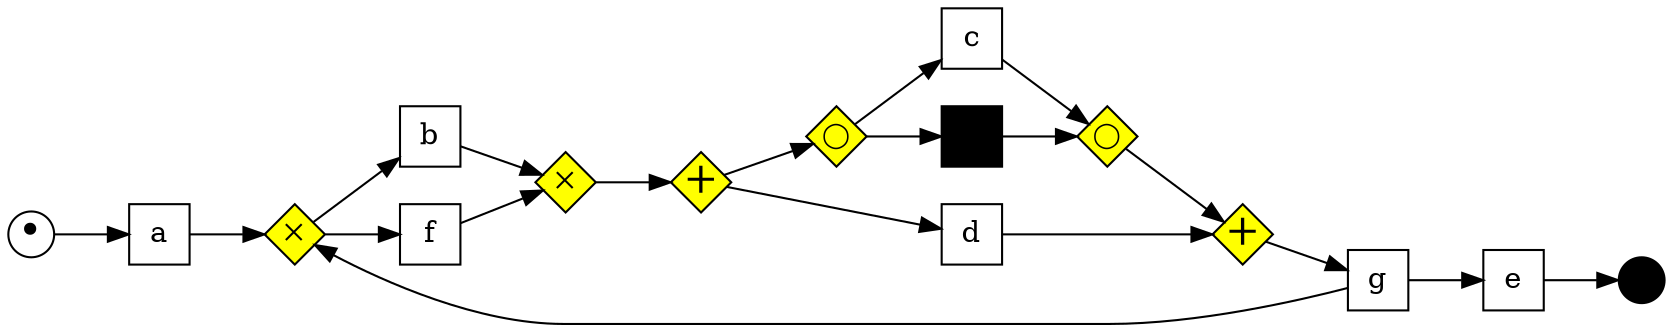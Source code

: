 digraph G {
  rankdir=LR;
  subgraph place {
    node [shape=circle,fixedsize=true,label="",height=.3,width=.3];
    in [label="&bull;", fontsize=20];
    out [style=filled,fillcolor=black];
  }
  subgraph xorgate {
    node [shape=diamond,fixedsize=true,width=.4,height=.4,label=<&#x2715;>,fontsize=12,style=filled,fillcolor=yellow]
    x1; x2;
  }
  subgraph andgate {
    node [shape=diamond,fixedsize=true,width=.4,height=.4 label=<&#43;>,fontsize=20,style=filled,fillcolor=yellow]
    a1; a2;
  }
  subgraph optgate {
    node [shape=diamond,fixedsize=true,width=.4,height=.4,label=<&#9711;>,fontsize=12,style=filled,fillcolor=yellow]
    o1; o2;
  }
  subgraph transitions {
    node [shape=rect,height=0.4,width=.4];
    a; b; c; d; e; f; g;
  }
  subgraph skip {
    node [shape=rect,label="",height=0.4,width=.4,style=filled,fillcolor=black];
    s1;
  }

  # align horizontally
  {edge [weight=1]; a;g;e}

  in->a->x1;
  x1->f->x2;
  x1->b->x2;
  x2->a1;
  a1->o1;
  o2->a2;
  a1->d->a2;
  o1->c->o2;
  o1->s1->o2;
  g->e;
  a2->g->x1
  e->out;
  # align vertically
  {rank=same; d;c,s1}
  {rank=same; b;f}
}